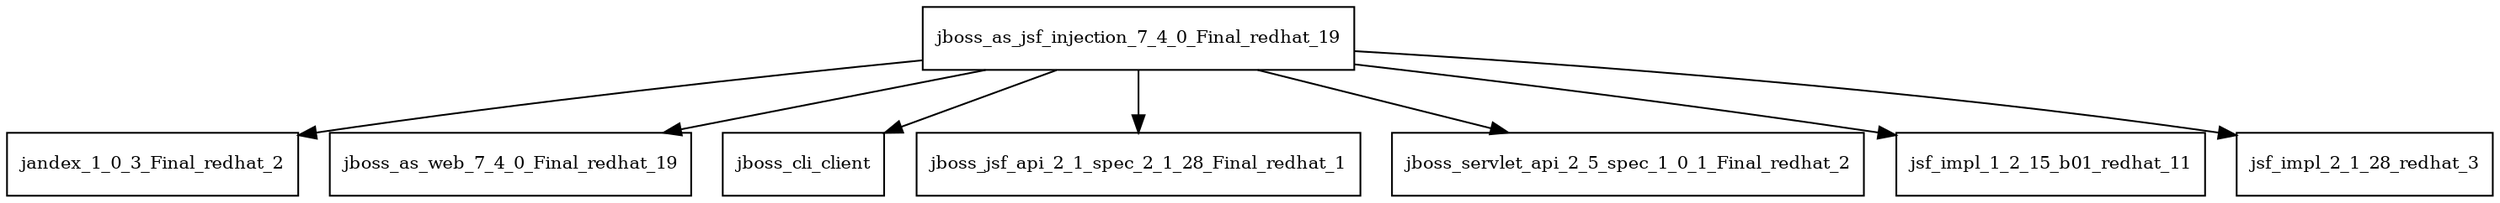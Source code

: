 digraph jboss_as_jsf_injection_7_4_0_Final_redhat_19_dependencies {
  node [shape = box, fontsize=10.0];
  jboss_as_jsf_injection_7_4_0_Final_redhat_19 -> jandex_1_0_3_Final_redhat_2;
  jboss_as_jsf_injection_7_4_0_Final_redhat_19 -> jboss_as_web_7_4_0_Final_redhat_19;
  jboss_as_jsf_injection_7_4_0_Final_redhat_19 -> jboss_cli_client;
  jboss_as_jsf_injection_7_4_0_Final_redhat_19 -> jboss_jsf_api_2_1_spec_2_1_28_Final_redhat_1;
  jboss_as_jsf_injection_7_4_0_Final_redhat_19 -> jboss_servlet_api_2_5_spec_1_0_1_Final_redhat_2;
  jboss_as_jsf_injection_7_4_0_Final_redhat_19 -> jsf_impl_1_2_15_b01_redhat_11;
  jboss_as_jsf_injection_7_4_0_Final_redhat_19 -> jsf_impl_2_1_28_redhat_3;
}
